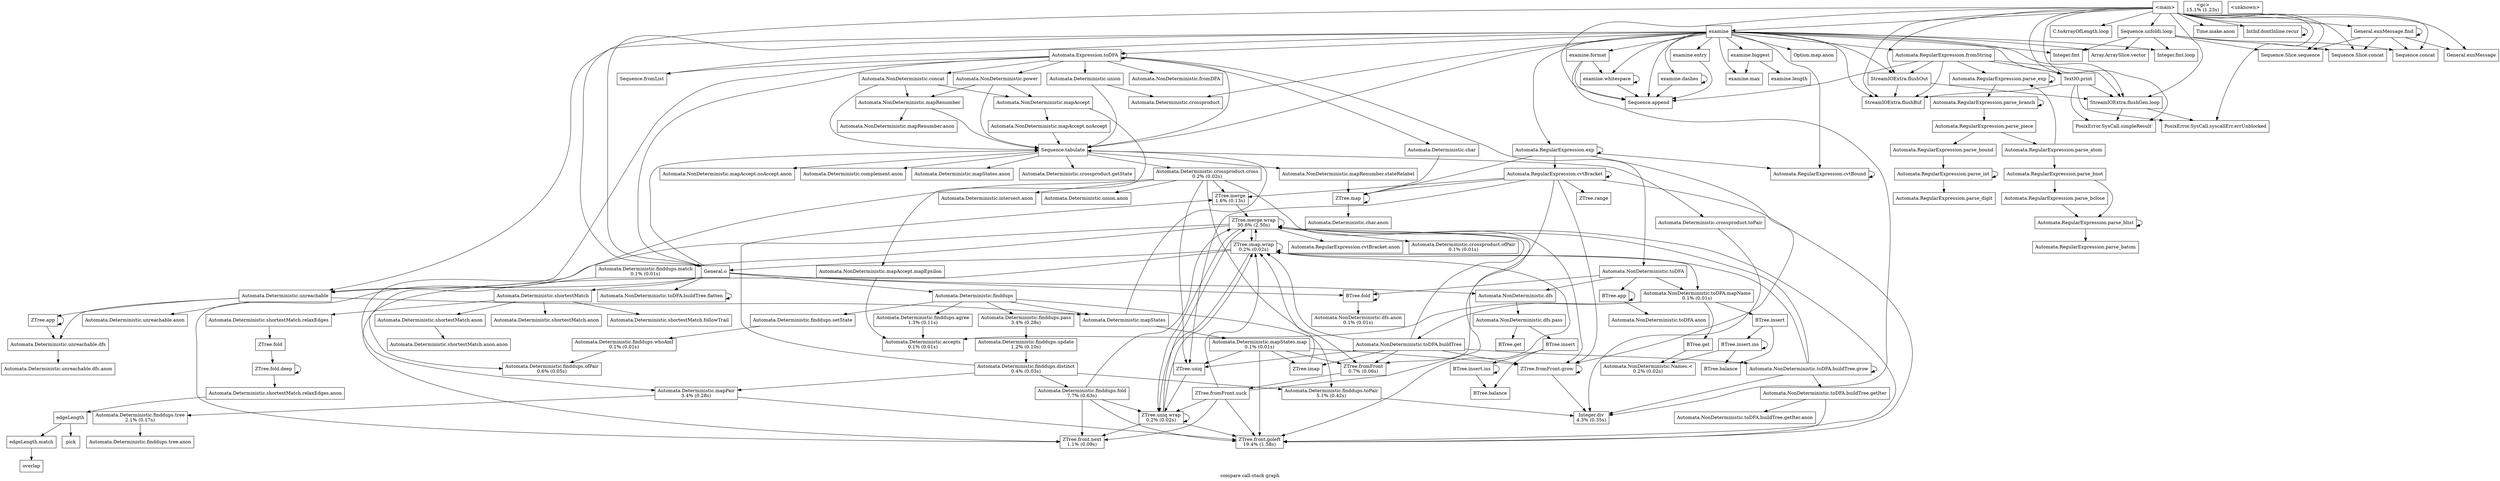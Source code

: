 digraph "compare call-stack graph" {
label = "compare call-stack graph"
n0 [shape = "box", label = "examine.max\n", color = "Black"]
n1 [shape = "box", label = "examine.length\n", color = "Black"]
n2 [shape = "box", label = "examine.biggest\n", color = "Black"]
n2 -> n1 []
n2 -> n0 []
n3 [shape = "box", label = "Automata.RegularExpression.fromString\n", color = "Black"]
n3 -> n4 []
n3 -> n5 []
n3 -> n6 []
n3 -> n7 []
n3 -> n8 []
n3 -> n9 []
n10 [shape = "box", label = "examine\n", color = "Black"]
n10 -> n3 []
n10 -> n11 []
n10 -> n2 []
n10 -> n0 []
n10 -> n12 []
n10 -> n13 []
n10 -> n4 []
n10 -> n14 []
n10 -> n15 []
n10 -> n16 []
n10 -> n5 []
n10 -> n6 []
n10 -> n7 []
n10 -> n8 []
n10 -> n17 []
n10 -> n18 []
n10 -> n19 []
n10 -> n20 []
n10 -> n21 []
n10 -> n22 []
n10 -> n23 []
n10 -> n24 []
n10 -> n25 []
n10 -> n26 []
n12 [shape = "box", label = "examine.format\n", color = "Black"]
n12 -> n4 []
n12 -> n27 []
n12 -> n24 []
n26 [shape = "box", label = "examine.entry\n", color = "Black"]
n26 -> n4 []
n25 [shape = "box", label = "examine.dashes\n", color = "Black"]
n25 -> n25 []
n25 -> n4 []
n24 [shape = "box", label = "examine.whitespace\n", color = "Black"]
n24 -> n24 []
n24 -> n4 []
n28 [shape = "box", label = "Automata.Deterministic.shortestMatch.anon\n", color = "Black"]
n29 [shape = "box", label = "Automata.Deterministic.shortestMatch.anon.anon\n", color = "Black"]
n30 [shape = "box", label = "Automata.Deterministic.shortestMatch.anon\n", color = "Black"]
n30 -> n29 []
n23 [shape = "box", label = "Option.map.anon\n", color = "Black"]
n31 [shape = "box", label = "Automata.Deterministic.shortestMatch.followTrail\n", color = "Black"]
n32 [shape = "box", label = "ZTree.fold\n", color = "Black"]
n32 -> n33 []
n34 [shape = "box", label = "Automata.Deterministic.shortestMatch.relaxEdges\n", color = "Black"]
n34 -> n32 []
n35 [shape = "box", label = "Automata.Deterministic.shortestMatch\n", color = "Black"]
n35 -> n34 []
n35 -> n31 []
n35 -> n30 []
n35 -> n28 []
n36 [shape = "box", label = "pick\n", color = "Black"]
n37 [shape = "box", label = "overlap\n", color = "Black"]
n38 [shape = "box", label = "edgeLength.match\n", color = "Black"]
n38 -> n37 []
n39 [shape = "box", label = "edgeLength\n", color = "Black"]
n39 -> n38 []
n39 -> n36 []
n40 [shape = "box", label = "Automata.Deterministic.shortestMatch.relaxEdges.anon\n", color = "Black"]
n40 -> n39 []
n33 [shape = "box", label = "ZTree.fold.deep\n", color = "Black"]
n33 -> n40 []
n33 -> n33 []
n41 [shape = "box", label = "C.toArrayOfLength.loop\n", color = "Black"]
n42 [shape = "box", label = "Automata.RegularExpression.parse_bclose\n", color = "Black"]
n42 -> n43 []
n44 [shape = "box", label = "Automata.RegularExpression.parse_bnot\n", color = "Black"]
n44 -> n42 []
n44 -> n43 []
n45 [shape = "box", label = "Automata.RegularExpression.parse_bound\n", color = "Black"]
n45 -> n46 []
n47 [shape = "box", label = "Automata.RegularExpression.parse_atom\n", color = "Black"]
n47 -> n44 []
n47 -> n9 []
n48 [shape = "box", label = "Automata.RegularExpression.parse_piece\n", color = "Black"]
n48 -> n47 []
n48 -> n45 []
n49 [shape = "box", label = "Automata.RegularExpression.parse_branch\n", color = "Black"]
n49 -> n48 []
n49 -> n49 []
n9 [shape = "box", label = "Automata.RegularExpression.parse_exp\n", color = "Black"]
n9 -> n9 []
n9 -> n49 []
n50 [shape = "box", label = "Automata.RegularExpression.parse_digit\n", color = "Black"]
n46 [shape = "box", label = "Automata.RegularExpression.parse_int\n", color = "Black"]
n46 -> n50 []
n46 -> n46 []
n51 [shape = "box", label = "Automata.RegularExpression.parse_batom\n", color = "Black"]
n43 [shape = "box", label = "Automata.RegularExpression.parse_blist\n", color = "Black"]
n43 -> n51 []
n43 -> n43 []
n21 [shape = "box", label = "Automata.RegularExpression.exp\n", color = "Black"]
n21 -> n52 []
n21 -> n53 []
n21 -> n54 []
n21 -> n21 []
n21 -> n22 []
n55 [shape = "box", label = "ZTree.range\n", color = "Black"]
n52 [shape = "box", label = "Automata.RegularExpression.cvtBracket\n", color = "Black"]
n52 -> n55 []
n52 -> n56 []
n52 -> n57 []
n52 -> n58 []
n52 -> n59 []
n52 -> n52 []
n52 -> n53 []
n52 -> n54 []
n60 [shape = "box", label = "Automata.RegularExpression.cvtBracket.anon\n", color = "Black"]
n22 [shape = "box", label = "Automata.RegularExpression.cvtBound\n", color = "Black"]
n22 -> n22 []
n19 [shape = "box", label = "Sequence.fromList\n", color = "Black"]
n61 [shape = "box", label = "Automata.Deterministic.char\n", color = "Black"]
n61 -> n53 []
n62 [shape = "box", label = "Automata.NonDeterministic.power\n", color = "Black"]
n62 -> n63 []
n62 -> n64 []
n62 -> n13 []
n65 [shape = "box", label = "Automata.NonDeterministic.mapAccept.mapEpsilon\n", color = "Black"]
n65 -> n66 []
n67 [shape = "box", label = "Automata.NonDeterministic.mapRenumber.anon\n", color = "Black"]
n68 [shape = "box", label = "Automata.NonDeterministic.toDFA\n", color = "Black"]
n68 -> n69 []
n68 -> n70 []
n68 -> n71 []
n68 -> n72 []
n63 [shape = "box", label = "Automata.NonDeterministic.mapRenumber\n", color = "Black"]
n63 -> n67 []
n63 -> n13 []
n73 [shape = "box", label = "Automata.NonDeterministic.mapAccept.noAccept\n", color = "Black"]
n73 -> n13 []
n64 [shape = "box", label = "Automata.NonDeterministic.mapAccept\n", color = "Black"]
n64 -> n73 []
n64 -> n65 []
n74 [shape = "box", label = "Automata.NonDeterministic.concat\n", color = "Black"]
n74 -> n64 []
n74 -> n63 []
n74 -> n13 []
n75 [shape = "box", label = "Automata.NonDeterministic.fromDFA\n", color = "Black"]
n11 [shape = "box", label = "Automata.Deterministic.crossproduct\n", color = "Black"]
n76 [shape = "box", label = "Automata.Deterministic.union\n", color = "Black"]
n76 -> n11 []
n76 -> n13 []
n20 [shape = "box", label = "Automata.Expression.toDFA\n", color = "Black"]
n20 -> n76 []
n20 -> n75 []
n20 -> n74 []
n20 -> n68 []
n20 -> n62 []
n20 -> n61 []
n20 -> n13 []
n20 -> n19 []
n20 -> n20 []
n20 -> n17 []
n20 -> n18 []
n77 [shape = "box", label = "Automata.NonDeterministic.toDFA.buildTree\n", color = "Black"]
n77 -> n78 []
n77 -> n57 []
n77 -> n58 []
n77 -> n54 []
n77 -> n79 []
n77 -> n80 []
n77 -> n81 []
n82 [shape = "box", label = "BTree.insert\n", color = "Black"]
n82 -> n83 []
n82 -> n84 []
n85 [shape = "box", label = "BTree.get\n", color = "Black"]
n85 -> n86 []
n72 [shape = "box", label = "Automata.NonDeterministic.toDFA.mapName\n0.1% (0.01s)\n", color = "Black"]
n72 -> n85 []
n72 -> n82 []
n72 -> n66 []
n72 -> n77 []
n87 [shape = "box", label = "BTree.insert\n", color = "Black"]
n87 -> n88 []
n87 -> n89 []
n90 [shape = "box", label = "BTree.get\n", color = "Black"]
n91 [shape = "box", label = "Automata.NonDeterministic.dfs.pass\n", color = "Black"]
n91 -> n90 []
n91 -> n87 []
n69 [shape = "box", label = "Automata.NonDeterministic.dfs\n", color = "Black"]
n69 -> n91 []
n92 [shape = "box", label = "Automata.NonDeterministic.toDFA.buildTree.getIter.anon\n", color = "Black"]
n93 [shape = "box", label = "Automata.NonDeterministic.toDFA.buildTree.getIter\n", color = "Black"]
n93 -> n92 []
n93 -> n59 []
n79 [shape = "box", label = "Automata.NonDeterministic.toDFA.buildTree.grow\n", color = "Black"]
n79 -> n93 []
n79 -> n27 []
n79 -> n79 []
n79 -> n80 []
n79 -> n81 []
n94 [shape = "box", label = "Automata.NonDeterministic.toDFA.buildTree.flatten\n", color = "Black"]
n94 -> n94 []
n83 [shape = "box", label = "BTree.balance\n", color = "Black"]
n86 [shape = "box", label = "Automata.NonDeterministic.Names.<\n0.2% (0.02s)\n", color = "Black"]
n84 [shape = "box", label = "BTree.insert.ins\n", color = "Black"]
n84 -> n86 []
n84 -> n83 []
n84 -> n84 []
n95 [shape = "box", label = "Automata.NonDeterministic.toDFA.anon\n", color = "Black"]
n71 [shape = "box", label = "BTree.app\n", color = "Black"]
n71 -> n95 []
n71 -> n71 []
n88 [shape = "box", label = "BTree.balance\n", color = "Black"]
n89 [shape = "box", label = "BTree.insert.ins\n", color = "Black"]
n89 -> n88 []
n89 -> n89 []
n96 [shape = "box", label = "Automata.Deterministic.crossproduct.ofPair\n0.1% (0.01s)\n", color = "Black"]
n66 [shape = "box", label = "Automata.Deterministic.accepts\n0.1% (0.01s)\n", color = "Black"]
n97 [shape = "box", label = "Automata.Deterministic.finddups.agree\n1.3% (0.11s)\n", color = "Black"]
n97 -> n66 []
n98 [shape = "box", label = "Automata.Deterministic.finddups.fold\n7.7% (0.63s)\n", color = "Black"]
n98 -> n99 []
n98 -> n59 []
n98 -> n81 []
n98 -> n100 []
n101 [shape = "box", label = "Automata.Deterministic.finddups.tree.anon\n", color = "Black"]
n102 [shape = "box", label = "Automata.Deterministic.finddups.tree\n2.1% (0.17s)\n", color = "Black"]
n102 -> n101 []
n103 [shape = "box", label = "Automata.Deterministic.finddups.toPair\n5.1% (0.42s)\n", color = "Black"]
n103 -> n27 []
n104 [shape = "box", label = "Automata.Deterministic.finddups.distinct\n0.4% (0.03s)\n", color = "Black"]
n104 -> n103 []
n104 -> n105 []
n104 -> n56 []
n104 -> n98 []
n106 [shape = "box", label = "Automata.Deterministic.finddups.update\n1.2% (0.10s)\n", color = "Black"]
n106 -> n104 []
n107 [shape = "box", label = "Automata.Deterministic.finddups.whoAmI\n0.1% (0.01s)\n", color = "Black"]
n107 -> n108 []
n109 [shape = "box", label = "Automata.Deterministic.finddups.setState\n", color = "Black"]
n109 -> n107 []
n110 [shape = "box", label = "Automata.Deterministic.finddups.pass\n3.4% (0.28s)\n", color = "Black"]
n110 -> n106 []
n111 [shape = "box", label = "Automata.Deterministic.finddups\n", color = "Black"]
n111 -> n110 []
n111 -> n112 []
n111 -> n109 []
n111 -> n103 []
n111 -> n97 []
n108 [shape = "box", label = "Automata.Deterministic.finddups.ofPair\n0.6% (0.05s)\n", color = "Black"]
n113 [shape = "box", label = "Automata.Deterministic.finddups.match\n0.1% (0.01s)\n", color = "Black"]
n113 -> n108 []
n81 [shape = "box", label = "ZTree.merge.wrap\n30.6% (2.50s)\n", color = "Black"]
n81 -> n60 []
n81 -> n96 []
n81 -> n113 []
n81 -> n99 []
n81 -> n59 []
n81 -> n80 []
n81 -> n100 []
n81 -> n81 []
n114 [shape = "box", label = "Automata.Deterministic.unreachable.anon\n", color = "Black"]
n78 [shape = "box", label = "ZTree.imap\n", color = "Black"]
n78 -> n80 []
n115 [shape = "box", label = "Automata.Deterministic.mapStates.map\n0.1% (0.01s)\n", color = "Black"]
n115 -> n78 []
n115 -> n57 []
n115 -> n59 []
n115 -> n58 []
n115 -> n54 []
n112 [shape = "box", label = "Automata.Deterministic.mapStates\n", color = "Black"]
n112 -> n13 []
n112 -> n115 []
n18 [shape = "box", label = "Automata.Deterministic.unreachable\n", color = "Black"]
n18 -> n116 []
n18 -> n112 []
n18 -> n114 []
n18 -> n117 []
n100 [shape = "box", label = "ZTree.uniq.wrap\n0.2% (0.02s)\n", color = "Black"]
n100 -> n99 []
n100 -> n59 []
n100 -> n80 []
n100 -> n100 []
n100 -> n81 []
n80 [shape = "box", label = "ZTree.imap.wrap\n0.2% (0.02s)\n", color = "Black"]
n80 -> n17 []
n80 -> n72 []
n80 -> n99 []
n80 -> n59 []
n80 -> n80 []
n80 -> n100 []
n80 -> n81 []
n118 [shape = "box", label = "Automata.NonDeterministic.dfs.anon\n0.1% (0.01s)\n", color = "Black"]
n70 [shape = "box", label = "BTree.fold\n", color = "Black"]
n70 -> n118 []
n70 -> n70 []
n99 [shape = "box", label = "ZTree.front.next\n1.1% (0.09s)\n", color = "Black"]
n119 [shape = "box", label = "ZTree.fromFront.suck\n", color = "Black"]
n119 -> n99 []
n119 -> n59 []
n119 -> n80 []
n119 -> n100 []
n119 -> n81 []
n58 [shape = "box", label = "ZTree.fromFront\n0.7% (0.06s)\n", color = "Black"]
n58 -> n119 []
n54 [shape = "box", label = "ZTree.fromFront.grow\n", color = "Black"]
n54 -> n27 []
n54 -> n54 []
n59 [shape = "box", label = "ZTree.front.goleft\n19.4% (1.58s)\n", color = "Black"]
n120 [shape = "box", label = "Automata.Deterministic.char.anon\n", color = "Black"]
n53 [shape = "box", label = "ZTree.map\n", color = "Black"]
n53 -> n120 []
n53 -> n53 []
n121 [shape = "box", label = "Automata.Deterministic.unreachable.dfs.anon\n", color = "Black"]
n116 [shape = "box", label = "Automata.Deterministic.unreachable.dfs\n", color = "Black"]
n116 -> n121 []
n117 [shape = "box", label = "ZTree.app\n", color = "Black"]
n117 -> n117 []
n117 -> n116 []
n5 [shape = "box", label = "StreamIOExtra.flushOut\n", color = "Black"]
n5 -> n7 []
n5 -> n8 []
n6 [shape = "box", label = "TextIO.print\n", color = "Black"]
n6 -> n122 []
n6 -> n123 []
n6 -> n7 []
n6 -> n8 []
n7 [shape = "box", label = "StreamIOExtra.flushGen.loop\n", color = "Black"]
n7 -> n122 []
n7 -> n123 []
n8 [shape = "box", label = "StreamIOExtra.flushBuf\n", color = "Black"]
n124 [shape = "box", label = "Time.make.anon\n", color = "Black"]
n17 [shape = "box", label = "General.o\n", color = "Black"]
n17 -> n35 []
n17 -> n69 []
n17 -> n70 []
n17 -> n94 []
n17 -> n111 []
n17 -> n18 []
n17 -> n13 []
n122 [shape = "box", label = "PosixError.SysCall.syscallErr.errUnblocked\n", color = "Black"]
n123 [shape = "box", label = "PosixError.SysCall.simpleResult'\n", color = "Black"]
n125 [shape = "box", label = "IntInf.dontInline.recur\n", color = "Black"]
n125 -> n125 []
n126 [shape = "box", label = "Sequence.unfoldi.loop\n", color = "Black"]
n126 -> n127 []
n126 -> n128 []
n126 -> n129 []
n126 -> n14 []
n126 -> n15 []
n126 -> n16 []
n14 [shape = "box", label = "Array.ArraySlice.vector\n", color = "Black"]
n15 [shape = "box", label = "Integer.fmt.loop\n", color = "Black"]
n16 [shape = "box", label = "Integer.fmt\n", color = "Black"]
n27 [shape = "box", label = "Integer.div\n4.3% (0.35s)\n", color = "Black"]
n127 [shape = "box", label = "Sequence.Slice.sequence\n", color = "Black"]
n128 [shape = "box", label = "Sequence.Slice.concat\n", color = "Black"]
n129 [shape = "box", label = "Sequence.concat\n", color = "Black"]
n4 [shape = "box", label = "Sequence.append\n", color = "Black"]
n130 [shape = "box", label = "Automata.NonDeterministic.mapRenumber.stateRelabel\n", color = "Black"]
n130 -> n53 []
n131 [shape = "box", label = "Automata.Deterministic.complement.anon\n", color = "Black"]
n132 [shape = "box", label = "Automata.Deterministic.mapStates.anon\n", color = "Black"]
n133 [shape = "box", label = "Automata.Deterministic.intersect.anon\n", color = "Black"]
n57 [shape = "box", label = "ZTree.uniq\n", color = "Black"]
n57 -> n100 []
n56 [shape = "box", label = "ZTree.merge\n1.6% (0.13s)\n", color = "Black"]
n56 -> n81 []
n105 [shape = "box", label = "Automata.Deterministic.mapPair\n3.4% (0.28s)\n", color = "Black"]
n105 -> n102 []
n105 -> n59 []
n134 [shape = "box", label = "Automata.Deterministic.union.anon\n", color = "Black"]
n135 [shape = "box", label = "Automata.Deterministic.crossproduct.cross\n0.2% (0.02s)\n", color = "Black"]
n135 -> n134 []
n135 -> n105 []
n135 -> n56 []
n135 -> n57 []
n135 -> n133 []
n135 -> n58 []
n135 -> n54 []
n136 [shape = "box", label = "Automata.Deterministic.crossproduct.getState\n", color = "Black"]
n137 [shape = "box", label = "Automata.Deterministic.crossproduct.toPair\n", color = "Black"]
n137 -> n27 []
n138 [shape = "box", label = "Automata.NonDeterministic.mapAccept.noAccept.anon\n", color = "Black"]
n13 [shape = "box", label = "Sequence.tabulate\n", color = "Black"]
n13 -> n138 []
n13 -> n137 []
n13 -> n136 []
n13 -> n135 []
n13 -> n132 []
n13 -> n131 []
n13 -> n130 []
n139 [shape = "box", label = "General.exnMessage.find\n", color = "Black"]
n139 -> n139 []
n139 -> n140 []
n139 -> n127 []
n139 -> n128 []
n139 -> n129 []
n140 [shape = "box", label = "General.exnMessage\n", color = "Black"]
n141 [shape = "box", label = "<main>\n", color = "Black"]
n141 -> n10 []
n141 -> n139 []
n141 -> n140 []
n141 -> n127 []
n141 -> n128 []
n141 -> n129 []
n141 -> n4 []
n141 -> n126 []
n141 -> n122 []
n141 -> n123 []
n141 -> n124 []
n141 -> n17 []
n141 -> n125 []
n141 -> n7 []
n141 -> n8 []
n141 -> n5 []
n141 -> n6 []
n141 -> n41 []
n142 [shape = "box", label = "<gc>\n15.1% (1.23s)\n", color = "Black"]
n143 [shape = "box", label = "<unknown>\n", color = "Black"]
}